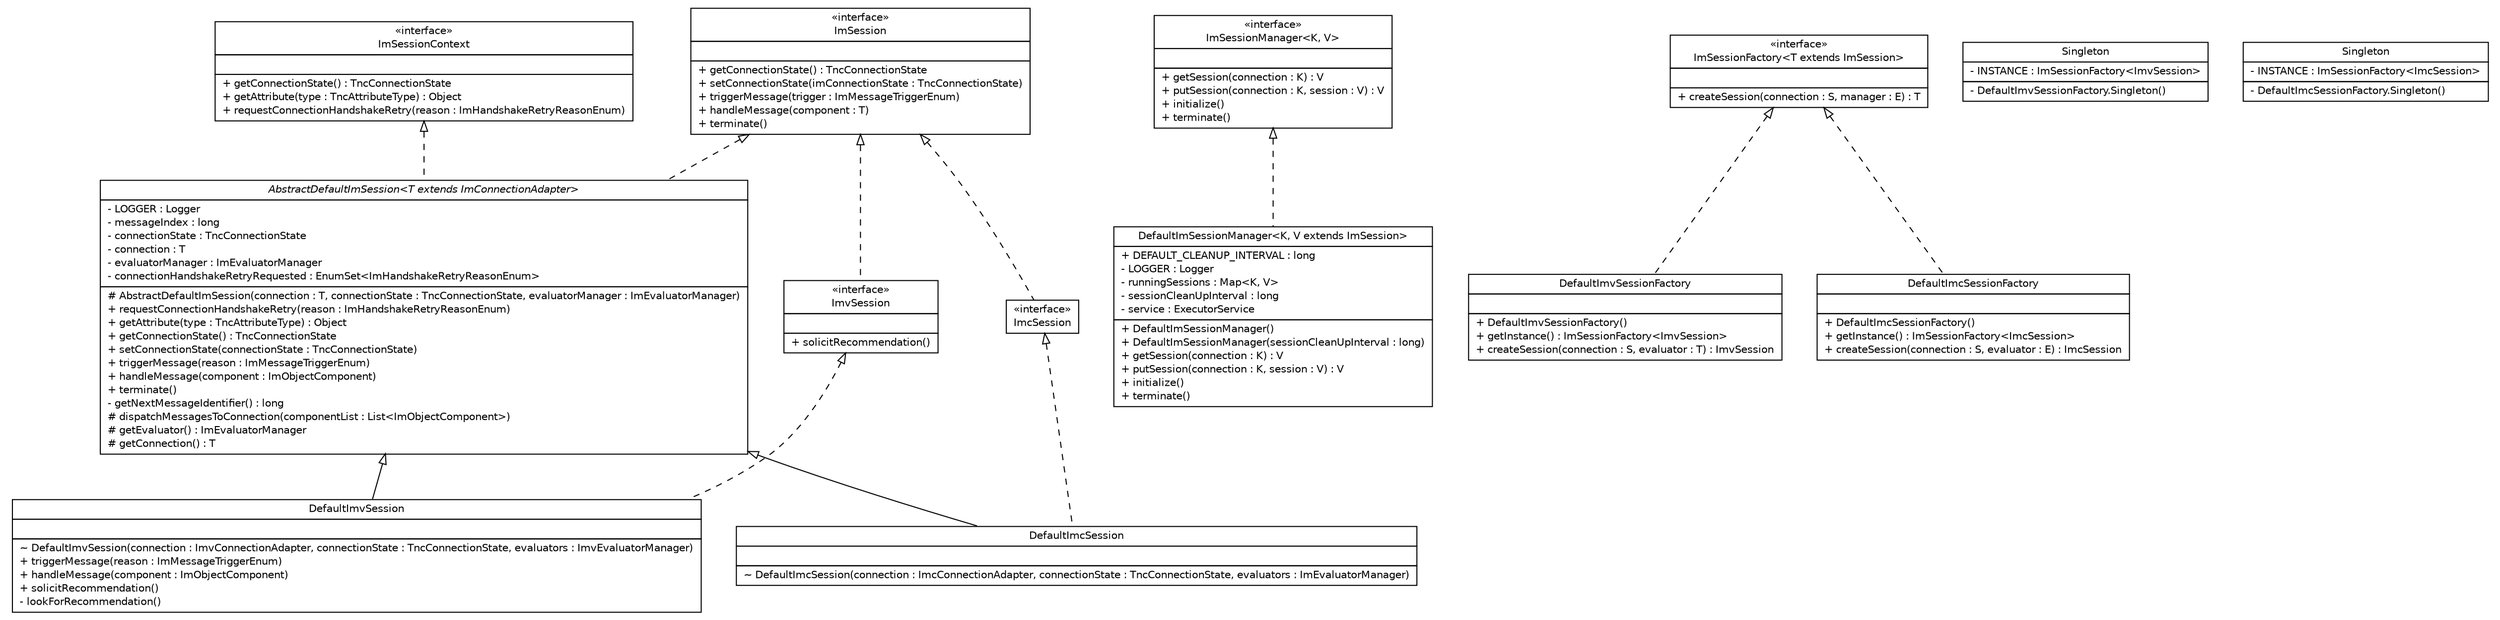 #!/usr/local/bin/dot
#
# Class diagram 
# Generated by UMLGraph version R5_6 (http://www.umlgraph.org/)
#

digraph G {
	edge [fontname="Helvetica",fontsize=10,labelfontname="Helvetica",labelfontsize=10];
	node [fontname="Helvetica",fontsize=10,shape=plaintext];
	nodesep=0.25;
	ranksep=0.5;
	// de.hsbremen.tc.tnc.im.session.ImSession
	c0 [label=<<table title="de.hsbremen.tc.tnc.im.session.ImSession" border="0" cellborder="1" cellspacing="0" cellpadding="2" port="p" href="./ImSession.html">
		<tr><td><table border="0" cellspacing="0" cellpadding="1">
<tr><td align="center" balign="center"> &#171;interface&#187; </td></tr>
<tr><td align="center" balign="center"> ImSession </td></tr>
		</table></td></tr>
		<tr><td><table border="0" cellspacing="0" cellpadding="1">
<tr><td align="left" balign="left">  </td></tr>
		</table></td></tr>
		<tr><td><table border="0" cellspacing="0" cellpadding="1">
<tr><td align="left" balign="left"> + getConnectionState() : TncConnectionState </td></tr>
<tr><td align="left" balign="left"> + setConnectionState(imConnectionState : TncConnectionState) </td></tr>
<tr><td align="left" balign="left"> + triggerMessage(trigger : ImMessageTriggerEnum) </td></tr>
<tr><td align="left" balign="left"> + handleMessage(component : T) </td></tr>
<tr><td align="left" balign="left"> + terminate() </td></tr>
		</table></td></tr>
		</table>>, URL="./ImSession.html", fontname="Helvetica", fontcolor="black", fontsize=10.0];
	// de.hsbremen.tc.tnc.im.session.ImSessionManager<K, V>
	c1 [label=<<table title="de.hsbremen.tc.tnc.im.session.ImSessionManager" border="0" cellborder="1" cellspacing="0" cellpadding="2" port="p" href="./ImSessionManager.html">
		<tr><td><table border="0" cellspacing="0" cellpadding="1">
<tr><td align="center" balign="center"> &#171;interface&#187; </td></tr>
<tr><td align="center" balign="center"> ImSessionManager&lt;K, V&gt; </td></tr>
		</table></td></tr>
		<tr><td><table border="0" cellspacing="0" cellpadding="1">
<tr><td align="left" balign="left">  </td></tr>
		</table></td></tr>
		<tr><td><table border="0" cellspacing="0" cellpadding="1">
<tr><td align="left" balign="left"> + getSession(connection : K) : V </td></tr>
<tr><td align="left" balign="left"> + putSession(connection : K, session : V) : V </td></tr>
<tr><td align="left" balign="left"> + initialize() </td></tr>
<tr><td align="left" balign="left"> + terminate() </td></tr>
		</table></td></tr>
		</table>>, URL="./ImSessionManager.html", fontname="Helvetica", fontcolor="black", fontsize=10.0];
	// de.hsbremen.tc.tnc.im.session.DefaultImvSessionFactory
	c2 [label=<<table title="de.hsbremen.tc.tnc.im.session.DefaultImvSessionFactory" border="0" cellborder="1" cellspacing="0" cellpadding="2" port="p" href="./DefaultImvSessionFactory.html">
		<tr><td><table border="0" cellspacing="0" cellpadding="1">
<tr><td align="center" balign="center"> DefaultImvSessionFactory </td></tr>
		</table></td></tr>
		<tr><td><table border="0" cellspacing="0" cellpadding="1">
<tr><td align="left" balign="left">  </td></tr>
		</table></td></tr>
		<tr><td><table border="0" cellspacing="0" cellpadding="1">
<tr><td align="left" balign="left"> + DefaultImvSessionFactory() </td></tr>
<tr><td align="left" balign="left"> + getInstance() : ImSessionFactory&lt;ImvSession&gt; </td></tr>
<tr><td align="left" balign="left"> + createSession(connection : S, evaluator : T) : ImvSession </td></tr>
		</table></td></tr>
		</table>>, URL="./DefaultImvSessionFactory.html", fontname="Helvetica", fontcolor="black", fontsize=10.0];
	// de.hsbremen.tc.tnc.im.session.DefaultImvSessionFactory.Singleton
	c3 [label=<<table title="de.hsbremen.tc.tnc.im.session.DefaultImvSessionFactory.Singleton" border="0" cellborder="1" cellspacing="0" cellpadding="2" port="p" href="./DefaultImvSessionFactory.Singleton.html">
		<tr><td><table border="0" cellspacing="0" cellpadding="1">
<tr><td align="center" balign="center"> Singleton </td></tr>
		</table></td></tr>
		<tr><td><table border="0" cellspacing="0" cellpadding="1">
<tr><td align="left" balign="left"> - INSTANCE : ImSessionFactory&lt;ImvSession&gt; </td></tr>
		</table></td></tr>
		<tr><td><table border="0" cellspacing="0" cellpadding="1">
<tr><td align="left" balign="left"> - DefaultImvSessionFactory.Singleton() </td></tr>
		</table></td></tr>
		</table>>, URL="./DefaultImvSessionFactory.Singleton.html", fontname="Helvetica", fontcolor="black", fontsize=10.0];
	// de.hsbremen.tc.tnc.im.session.ImSessionFactory<T extends de.hsbremen.tc.tnc.im.session.ImSession>
	c4 [label=<<table title="de.hsbremen.tc.tnc.im.session.ImSessionFactory" border="0" cellborder="1" cellspacing="0" cellpadding="2" port="p" href="./ImSessionFactory.html">
		<tr><td><table border="0" cellspacing="0" cellpadding="1">
<tr><td align="center" balign="center"> &#171;interface&#187; </td></tr>
<tr><td align="center" balign="center"> ImSessionFactory&lt;T extends ImSession&gt; </td></tr>
		</table></td></tr>
		<tr><td><table border="0" cellspacing="0" cellpadding="1">
<tr><td align="left" balign="left">  </td></tr>
		</table></td></tr>
		<tr><td><table border="0" cellspacing="0" cellpadding="1">
<tr><td align="left" balign="left"> + createSession(connection : S, manager : E) : T </td></tr>
		</table></td></tr>
		</table>>, URL="./ImSessionFactory.html", fontname="Helvetica", fontcolor="black", fontsize=10.0];
	// de.hsbremen.tc.tnc.im.session.ImvSession
	c5 [label=<<table title="de.hsbremen.tc.tnc.im.session.ImvSession" border="0" cellborder="1" cellspacing="0" cellpadding="2" port="p" href="./ImvSession.html">
		<tr><td><table border="0" cellspacing="0" cellpadding="1">
<tr><td align="center" balign="center"> &#171;interface&#187; </td></tr>
<tr><td align="center" balign="center"> ImvSession </td></tr>
		</table></td></tr>
		<tr><td><table border="0" cellspacing="0" cellpadding="1">
<tr><td align="left" balign="left">  </td></tr>
		</table></td></tr>
		<tr><td><table border="0" cellspacing="0" cellpadding="1">
<tr><td align="left" balign="left"> + solicitRecommendation() </td></tr>
		</table></td></tr>
		</table>>, URL="./ImvSession.html", fontname="Helvetica", fontcolor="black", fontsize=10.0];
	// de.hsbremen.tc.tnc.im.session.ImcSession
	c6 [label=<<table title="de.hsbremen.tc.tnc.im.session.ImcSession" border="0" cellborder="1" cellspacing="0" cellpadding="2" port="p" href="./ImcSession.html">
		<tr><td><table border="0" cellspacing="0" cellpadding="1">
<tr><td align="center" balign="center"> &#171;interface&#187; </td></tr>
<tr><td align="center" balign="center"> ImcSession </td></tr>
		</table></td></tr>
		</table>>, URL="./ImcSession.html", fontname="Helvetica", fontcolor="black", fontsize=10.0];
	// de.hsbremen.tc.tnc.im.session.DefaultImcSessionFactory
	c7 [label=<<table title="de.hsbremen.tc.tnc.im.session.DefaultImcSessionFactory" border="0" cellborder="1" cellspacing="0" cellpadding="2" port="p" href="./DefaultImcSessionFactory.html">
		<tr><td><table border="0" cellspacing="0" cellpadding="1">
<tr><td align="center" balign="center"> DefaultImcSessionFactory </td></tr>
		</table></td></tr>
		<tr><td><table border="0" cellspacing="0" cellpadding="1">
<tr><td align="left" balign="left">  </td></tr>
		</table></td></tr>
		<tr><td><table border="0" cellspacing="0" cellpadding="1">
<tr><td align="left" balign="left"> + DefaultImcSessionFactory() </td></tr>
<tr><td align="left" balign="left"> + getInstance() : ImSessionFactory&lt;ImcSession&gt; </td></tr>
<tr><td align="left" balign="left"> + createSession(connection : S, evaluator : E) : ImcSession </td></tr>
		</table></td></tr>
		</table>>, URL="./DefaultImcSessionFactory.html", fontname="Helvetica", fontcolor="black", fontsize=10.0];
	// de.hsbremen.tc.tnc.im.session.DefaultImcSessionFactory.Singleton
	c8 [label=<<table title="de.hsbremen.tc.tnc.im.session.DefaultImcSessionFactory.Singleton" border="0" cellborder="1" cellspacing="0" cellpadding="2" port="p" href="./DefaultImcSessionFactory.Singleton.html">
		<tr><td><table border="0" cellspacing="0" cellpadding="1">
<tr><td align="center" balign="center"> Singleton </td></tr>
		</table></td></tr>
		<tr><td><table border="0" cellspacing="0" cellpadding="1">
<tr><td align="left" balign="left"> - INSTANCE : ImSessionFactory&lt;ImcSession&gt; </td></tr>
		</table></td></tr>
		<tr><td><table border="0" cellspacing="0" cellpadding="1">
<tr><td align="left" balign="left"> - DefaultImcSessionFactory.Singleton() </td></tr>
		</table></td></tr>
		</table>>, URL="./DefaultImcSessionFactory.Singleton.html", fontname="Helvetica", fontcolor="black", fontsize=10.0];
	// de.hsbremen.tc.tnc.im.session.DefaultImSessionManager<K, V extends de.hsbremen.tc.tnc.im.session.ImSession>
	c9 [label=<<table title="de.hsbremen.tc.tnc.im.session.DefaultImSessionManager" border="0" cellborder="1" cellspacing="0" cellpadding="2" port="p" href="./DefaultImSessionManager.html">
		<tr><td><table border="0" cellspacing="0" cellpadding="1">
<tr><td align="center" balign="center"> DefaultImSessionManager&lt;K, V extends ImSession&gt; </td></tr>
		</table></td></tr>
		<tr><td><table border="0" cellspacing="0" cellpadding="1">
<tr><td align="left" balign="left"> + DEFAULT_CLEANUP_INTERVAL : long </td></tr>
<tr><td align="left" balign="left"> - LOGGER : Logger </td></tr>
<tr><td align="left" balign="left"> - runningSessions : Map&lt;K, V&gt; </td></tr>
<tr><td align="left" balign="left"> - sessionCleanUpInterval : long </td></tr>
<tr><td align="left" balign="left"> - service : ExecutorService </td></tr>
		</table></td></tr>
		<tr><td><table border="0" cellspacing="0" cellpadding="1">
<tr><td align="left" balign="left"> + DefaultImSessionManager() </td></tr>
<tr><td align="left" balign="left"> + DefaultImSessionManager(sessionCleanUpInterval : long) </td></tr>
<tr><td align="left" balign="left"> + getSession(connection : K) : V </td></tr>
<tr><td align="left" balign="left"> + putSession(connection : K, session : V) : V </td></tr>
<tr><td align="left" balign="left"> + initialize() </td></tr>
<tr><td align="left" balign="left"> + terminate() </td></tr>
		</table></td></tr>
		</table>>, URL="./DefaultImSessionManager.html", fontname="Helvetica", fontcolor="black", fontsize=10.0];
	// de.hsbremen.tc.tnc.im.session.ImSessionContext
	c10 [label=<<table title="de.hsbremen.tc.tnc.im.session.ImSessionContext" border="0" cellborder="1" cellspacing="0" cellpadding="2" port="p" href="./ImSessionContext.html">
		<tr><td><table border="0" cellspacing="0" cellpadding="1">
<tr><td align="center" balign="center"> &#171;interface&#187; </td></tr>
<tr><td align="center" balign="center"> ImSessionContext </td></tr>
		</table></td></tr>
		<tr><td><table border="0" cellspacing="0" cellpadding="1">
<tr><td align="left" balign="left">  </td></tr>
		</table></td></tr>
		<tr><td><table border="0" cellspacing="0" cellpadding="1">
<tr><td align="left" balign="left"> + getConnectionState() : TncConnectionState </td></tr>
<tr><td align="left" balign="left"> + getAttribute(type : TncAttributeType) : Object </td></tr>
<tr><td align="left" balign="left"> + requestConnectionHandshakeRetry(reason : ImHandshakeRetryReasonEnum) </td></tr>
		</table></td></tr>
		</table>>, URL="./ImSessionContext.html", fontname="Helvetica", fontcolor="black", fontsize=10.0];
	// de.hsbremen.tc.tnc.im.session.DefaultImcSession
	c11 [label=<<table title="de.hsbremen.tc.tnc.im.session.DefaultImcSession" border="0" cellborder="1" cellspacing="0" cellpadding="2" port="p" href="./DefaultImcSession.html">
		<tr><td><table border="0" cellspacing="0" cellpadding="1">
<tr><td align="center" balign="center"> DefaultImcSession </td></tr>
		</table></td></tr>
		<tr><td><table border="0" cellspacing="0" cellpadding="1">
<tr><td align="left" balign="left">  </td></tr>
		</table></td></tr>
		<tr><td><table border="0" cellspacing="0" cellpadding="1">
<tr><td align="left" balign="left"> ~ DefaultImcSession(connection : ImcConnectionAdapter, connectionState : TncConnectionState, evaluators : ImEvaluatorManager) </td></tr>
		</table></td></tr>
		</table>>, URL="./DefaultImcSession.html", fontname="Helvetica", fontcolor="black", fontsize=10.0];
	// de.hsbremen.tc.tnc.im.session.AbstractDefaultImSession<T extends de.hsbremen.tc.tnc.im.adapter.connection.ImConnectionAdapter>
	c12 [label=<<table title="de.hsbremen.tc.tnc.im.session.AbstractDefaultImSession" border="0" cellborder="1" cellspacing="0" cellpadding="2" port="p" href="./AbstractDefaultImSession.html">
		<tr><td><table border="0" cellspacing="0" cellpadding="1">
<tr><td align="center" balign="center"><font face="Helvetica-Oblique"> AbstractDefaultImSession&lt;T extends ImConnectionAdapter&gt; </font></td></tr>
		</table></td></tr>
		<tr><td><table border="0" cellspacing="0" cellpadding="1">
<tr><td align="left" balign="left"> - LOGGER : Logger </td></tr>
<tr><td align="left" balign="left"> - messageIndex : long </td></tr>
<tr><td align="left" balign="left"> - connectionState : TncConnectionState </td></tr>
<tr><td align="left" balign="left"> - connection : T </td></tr>
<tr><td align="left" balign="left"> - evaluatorManager : ImEvaluatorManager </td></tr>
<tr><td align="left" balign="left"> - connectionHandshakeRetryRequested : EnumSet&lt;ImHandshakeRetryReasonEnum&gt; </td></tr>
		</table></td></tr>
		<tr><td><table border="0" cellspacing="0" cellpadding="1">
<tr><td align="left" balign="left"> # AbstractDefaultImSession(connection : T, connectionState : TncConnectionState, evaluatorManager : ImEvaluatorManager) </td></tr>
<tr><td align="left" balign="left"> + requestConnectionHandshakeRetry(reason : ImHandshakeRetryReasonEnum) </td></tr>
<tr><td align="left" balign="left"> + getAttribute(type : TncAttributeType) : Object </td></tr>
<tr><td align="left" balign="left"> + getConnectionState() : TncConnectionState </td></tr>
<tr><td align="left" balign="left"> + setConnectionState(connectionState : TncConnectionState) </td></tr>
<tr><td align="left" balign="left"> + triggerMessage(reason : ImMessageTriggerEnum) </td></tr>
<tr><td align="left" balign="left"> + handleMessage(component : ImObjectComponent) </td></tr>
<tr><td align="left" balign="left"> + terminate() </td></tr>
<tr><td align="left" balign="left"> - getNextMessageIdentifier() : long </td></tr>
<tr><td align="left" balign="left"> # dispatchMessagesToConnection(componentList : List&lt;ImObjectComponent&gt;) </td></tr>
<tr><td align="left" balign="left"> # getEvaluator() : ImEvaluatorManager </td></tr>
<tr><td align="left" balign="left"> # getConnection() : T </td></tr>
		</table></td></tr>
		</table>>, URL="./AbstractDefaultImSession.html", fontname="Helvetica", fontcolor="black", fontsize=10.0];
	// de.hsbremen.tc.tnc.im.session.DefaultImvSession
	c13 [label=<<table title="de.hsbremen.tc.tnc.im.session.DefaultImvSession" border="0" cellborder="1" cellspacing="0" cellpadding="2" port="p" href="./DefaultImvSession.html">
		<tr><td><table border="0" cellspacing="0" cellpadding="1">
<tr><td align="center" balign="center"> DefaultImvSession </td></tr>
		</table></td></tr>
		<tr><td><table border="0" cellspacing="0" cellpadding="1">
<tr><td align="left" balign="left">  </td></tr>
		</table></td></tr>
		<tr><td><table border="0" cellspacing="0" cellpadding="1">
<tr><td align="left" balign="left"> ~ DefaultImvSession(connection : ImvConnectionAdapter, connectionState : TncConnectionState, evaluators : ImvEvaluatorManager) </td></tr>
<tr><td align="left" balign="left"> + triggerMessage(reason : ImMessageTriggerEnum) </td></tr>
<tr><td align="left" balign="left"> + handleMessage(component : ImObjectComponent) </td></tr>
<tr><td align="left" balign="left"> + solicitRecommendation() </td></tr>
<tr><td align="left" balign="left"> - lookForRecommendation() </td></tr>
		</table></td></tr>
		</table>>, URL="./DefaultImvSession.html", fontname="Helvetica", fontcolor="black", fontsize=10.0];
	//de.hsbremen.tc.tnc.im.session.DefaultImvSessionFactory implements de.hsbremen.tc.tnc.im.session.ImSessionFactory<T extends de.hsbremen.tc.tnc.im.session.ImSession>
	c4:p -> c2:p [dir=back,arrowtail=empty,style=dashed];
	//de.hsbremen.tc.tnc.im.session.ImvSession implements de.hsbremen.tc.tnc.im.session.ImSession
	c0:p -> c5:p [dir=back,arrowtail=empty,style=dashed];
	//de.hsbremen.tc.tnc.im.session.ImcSession implements de.hsbremen.tc.tnc.im.session.ImSession
	c0:p -> c6:p [dir=back,arrowtail=empty,style=dashed];
	//de.hsbremen.tc.tnc.im.session.DefaultImcSessionFactory implements de.hsbremen.tc.tnc.im.session.ImSessionFactory<T extends de.hsbremen.tc.tnc.im.session.ImSession>
	c4:p -> c7:p [dir=back,arrowtail=empty,style=dashed];
	//de.hsbremen.tc.tnc.im.session.DefaultImSessionManager<K, V extends de.hsbremen.tc.tnc.im.session.ImSession> implements de.hsbremen.tc.tnc.im.session.ImSessionManager<K, V>
	c1:p -> c9:p [dir=back,arrowtail=empty,style=dashed];
	//de.hsbremen.tc.tnc.im.session.DefaultImcSession extends de.hsbremen.tc.tnc.im.session.AbstractDefaultImSession<de.hsbremen.tc.tnc.im.adapter.connection.ImcConnectionAdapter>
	c12:p -> c11:p [dir=back,arrowtail=empty];
	//de.hsbremen.tc.tnc.im.session.DefaultImcSession implements de.hsbremen.tc.tnc.im.session.ImcSession
	c6:p -> c11:p [dir=back,arrowtail=empty,style=dashed];
	//de.hsbremen.tc.tnc.im.session.AbstractDefaultImSession<T extends de.hsbremen.tc.tnc.im.adapter.connection.ImConnectionAdapter> implements de.hsbremen.tc.tnc.im.session.ImSession
	c0:p -> c12:p [dir=back,arrowtail=empty,style=dashed];
	//de.hsbremen.tc.tnc.im.session.AbstractDefaultImSession<T extends de.hsbremen.tc.tnc.im.adapter.connection.ImConnectionAdapter> implements de.hsbremen.tc.tnc.im.session.ImSessionContext
	c10:p -> c12:p [dir=back,arrowtail=empty,style=dashed];
	//de.hsbremen.tc.tnc.im.session.DefaultImvSession extends de.hsbremen.tc.tnc.im.session.AbstractDefaultImSession<de.hsbremen.tc.tnc.im.adapter.connection.ImvConnectionAdapter>
	c12:p -> c13:p [dir=back,arrowtail=empty];
	//de.hsbremen.tc.tnc.im.session.DefaultImvSession implements de.hsbremen.tc.tnc.im.session.ImvSession
	c5:p -> c13:p [dir=back,arrowtail=empty,style=dashed];
}

